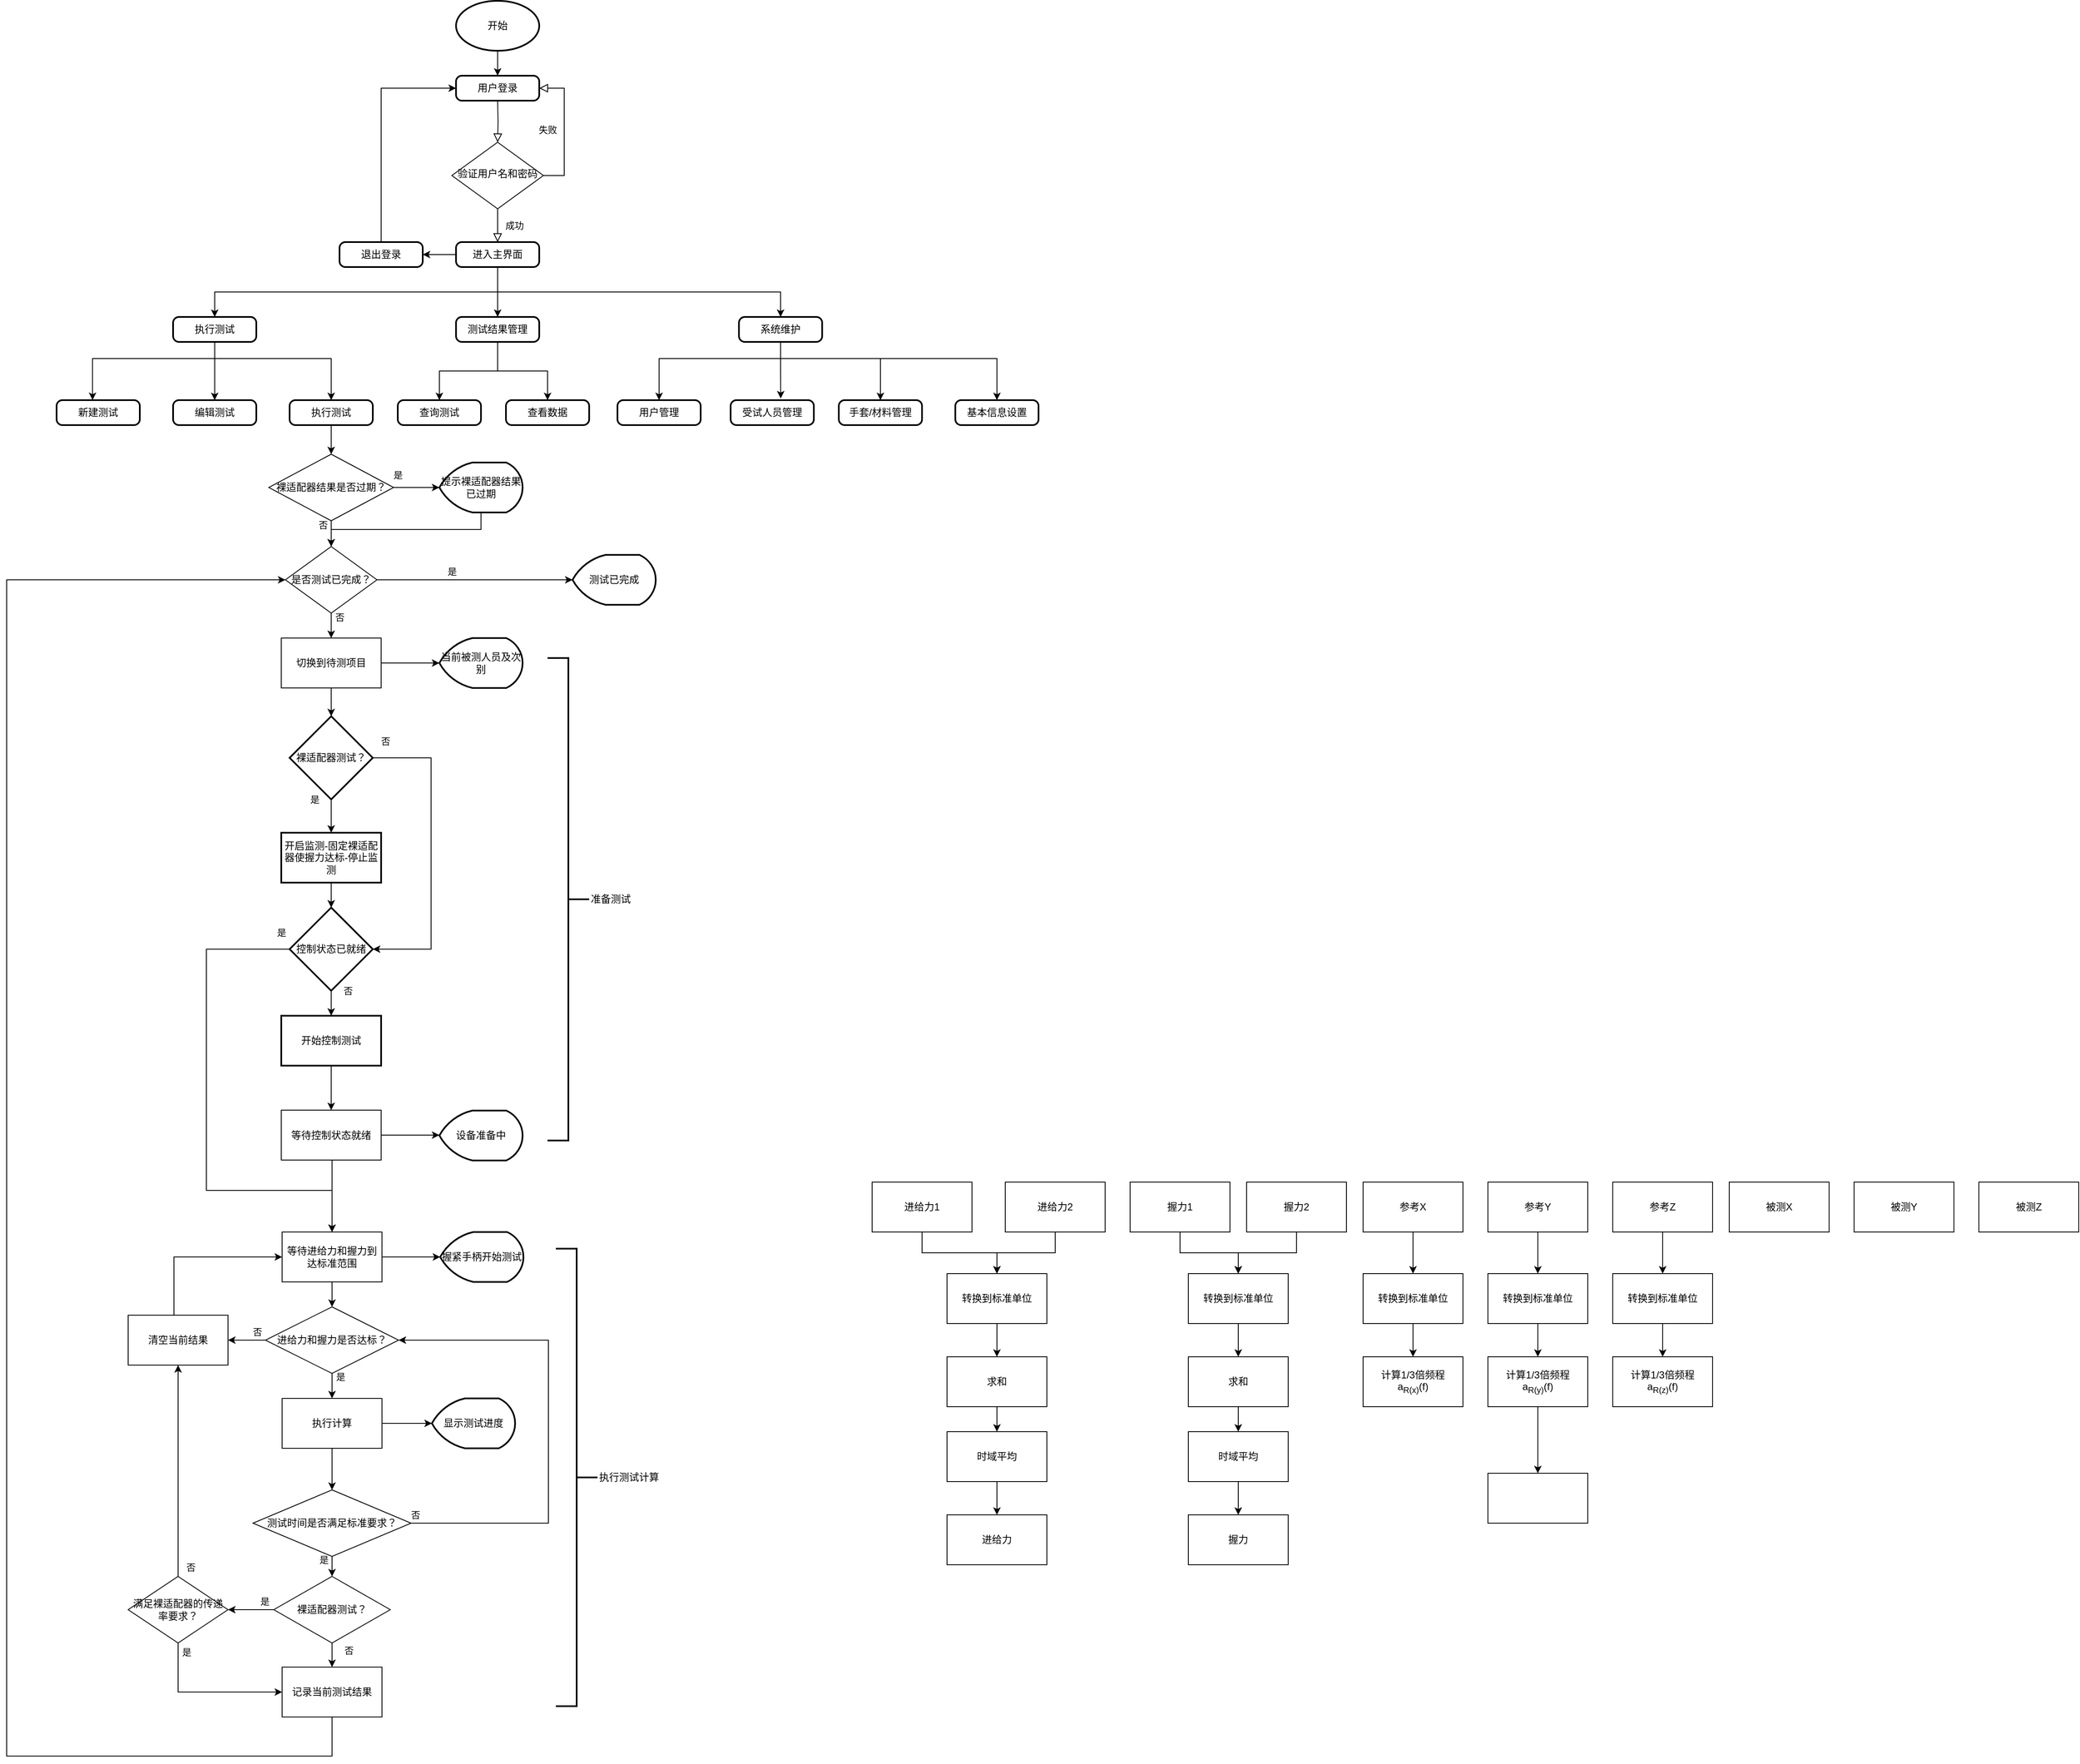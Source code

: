 <mxfile version="14.0.5" type="github">
  <diagram id="C5RBs43oDa-KdzZeNtuy" name="Page-1">
    <mxGraphModel dx="1612" dy="1655" grid="1" gridSize="10" guides="1" tooltips="1" connect="1" arrows="1" fold="1" page="1" pageScale="1" pageWidth="827" pageHeight="1169" math="0" shadow="0">
      <root>
        <mxCell id="WIyWlLk6GJQsqaUBKTNV-0" />
        <mxCell id="WIyWlLk6GJQsqaUBKTNV-1" parent="WIyWlLk6GJQsqaUBKTNV-0" />
        <mxCell id="WIyWlLk6GJQsqaUBKTNV-2" value="" style="rounded=0;html=1;jettySize=auto;orthogonalLoop=1;fontSize=11;endArrow=block;endFill=0;endSize=8;strokeWidth=1;shadow=0;labelBackgroundColor=none;edgeStyle=orthogonalEdgeStyle;" parent="WIyWlLk6GJQsqaUBKTNV-1" target="WIyWlLk6GJQsqaUBKTNV-6" edge="1">
          <mxGeometry relative="1" as="geometry">
            <mxPoint x="110" y="-370" as="sourcePoint" />
          </mxGeometry>
        </mxCell>
        <mxCell id="WIyWlLk6GJQsqaUBKTNV-4" value="成功" style="rounded=0;html=1;jettySize=auto;orthogonalLoop=1;fontSize=11;endArrow=block;endFill=0;endSize=8;strokeWidth=1;shadow=0;labelBackgroundColor=none;edgeStyle=orthogonalEdgeStyle;" parent="WIyWlLk6GJQsqaUBKTNV-1" source="WIyWlLk6GJQsqaUBKTNV-6" edge="1">
          <mxGeometry y="20" relative="1" as="geometry">
            <mxPoint as="offset" />
            <mxPoint x="110" y="-200" as="targetPoint" />
          </mxGeometry>
        </mxCell>
        <mxCell id="WIyWlLk6GJQsqaUBKTNV-5" value="失败" style="edgeStyle=orthogonalEdgeStyle;rounded=0;html=1;jettySize=auto;orthogonalLoop=1;fontSize=11;endArrow=block;endFill=0;endSize=8;strokeWidth=1;shadow=0;labelBackgroundColor=none;entryX=1;entryY=0.5;entryDx=0;entryDy=0;exitX=1;exitY=0.5;exitDx=0;exitDy=0;" parent="WIyWlLk6GJQsqaUBKTNV-1" source="WIyWlLk6GJQsqaUBKTNV-6" target="-vagqT4oPrXyImM88Zhv-7" edge="1">
          <mxGeometry y="20" relative="1" as="geometry">
            <mxPoint as="offset" />
            <mxPoint x="170" y="-390" as="targetPoint" />
            <Array as="points">
              <mxPoint x="190" y="-280" />
              <mxPoint x="190" y="-385" />
            </Array>
          </mxGeometry>
        </mxCell>
        <mxCell id="WIyWlLk6GJQsqaUBKTNV-6" value="验证用户名和密码" style="rhombus;whiteSpace=wrap;html=1;shadow=0;fontFamily=Helvetica;fontSize=12;align=center;strokeWidth=1;spacing=6;spacingTop=-4;" parent="WIyWlLk6GJQsqaUBKTNV-1" vertex="1">
          <mxGeometry x="55" y="-320" width="110" height="80" as="geometry" />
        </mxCell>
        <mxCell id="-vagqT4oPrXyImM88Zhv-8" value="" style="edgeStyle=orthogonalEdgeStyle;rounded=0;orthogonalLoop=1;jettySize=auto;html=1;" edge="1" parent="WIyWlLk6GJQsqaUBKTNV-1" source="-vagqT4oPrXyImM88Zhv-2" target="-vagqT4oPrXyImM88Zhv-7">
          <mxGeometry relative="1" as="geometry" />
        </mxCell>
        <mxCell id="-vagqT4oPrXyImM88Zhv-2" value="开始" style="strokeWidth=2;html=1;shape=mxgraph.flowchart.start_1;whiteSpace=wrap;" vertex="1" parent="WIyWlLk6GJQsqaUBKTNV-1">
          <mxGeometry x="60" y="-490" width="100" height="60" as="geometry" />
        </mxCell>
        <mxCell id="-vagqT4oPrXyImM88Zhv-5" value="" style="edgeStyle=orthogonalEdgeStyle;rounded=0;orthogonalLoop=1;jettySize=auto;html=1;" edge="1" parent="WIyWlLk6GJQsqaUBKTNV-1" source="-vagqT4oPrXyImM88Zhv-3" target="-vagqT4oPrXyImM88Zhv-4">
          <mxGeometry relative="1" as="geometry" />
        </mxCell>
        <mxCell id="-vagqT4oPrXyImM88Zhv-12" value="" style="edgeStyle=orthogonalEdgeStyle;rounded=0;orthogonalLoop=1;jettySize=auto;html=1;" edge="1" parent="WIyWlLk6GJQsqaUBKTNV-1" source="-vagqT4oPrXyImM88Zhv-3" target="-vagqT4oPrXyImM88Zhv-10">
          <mxGeometry relative="1" as="geometry" />
        </mxCell>
        <mxCell id="-vagqT4oPrXyImM88Zhv-13" style="edgeStyle=orthogonalEdgeStyle;rounded=0;orthogonalLoop=1;jettySize=auto;html=1;" edge="1" parent="WIyWlLk6GJQsqaUBKTNV-1" source="-vagqT4oPrXyImM88Zhv-3" target="-vagqT4oPrXyImM88Zhv-9">
          <mxGeometry relative="1" as="geometry">
            <Array as="points">
              <mxPoint x="110" y="-140" />
              <mxPoint x="-230" y="-140" />
            </Array>
          </mxGeometry>
        </mxCell>
        <mxCell id="-vagqT4oPrXyImM88Zhv-14" style="edgeStyle=orthogonalEdgeStyle;rounded=0;orthogonalLoop=1;jettySize=auto;html=1;" edge="1" parent="WIyWlLk6GJQsqaUBKTNV-1" source="-vagqT4oPrXyImM88Zhv-3" target="-vagqT4oPrXyImM88Zhv-11">
          <mxGeometry relative="1" as="geometry">
            <Array as="points">
              <mxPoint x="110" y="-140" />
              <mxPoint x="450" y="-140" />
            </Array>
          </mxGeometry>
        </mxCell>
        <mxCell id="-vagqT4oPrXyImM88Zhv-3" value="进入主界面" style="rounded=1;whiteSpace=wrap;html=1;absoluteArcSize=1;arcSize=14;strokeWidth=2;" vertex="1" parent="WIyWlLk6GJQsqaUBKTNV-1">
          <mxGeometry x="60" y="-200" width="100" height="30" as="geometry" />
        </mxCell>
        <mxCell id="-vagqT4oPrXyImM88Zhv-6" style="edgeStyle=orthogonalEdgeStyle;rounded=0;orthogonalLoop=1;jettySize=auto;html=1;entryX=0;entryY=0.5;entryDx=0;entryDy=0;" edge="1" parent="WIyWlLk6GJQsqaUBKTNV-1" source="-vagqT4oPrXyImM88Zhv-4" target="-vagqT4oPrXyImM88Zhv-7">
          <mxGeometry relative="1" as="geometry">
            <Array as="points">
              <mxPoint x="-30" y="-385" />
            </Array>
          </mxGeometry>
        </mxCell>
        <mxCell id="-vagqT4oPrXyImM88Zhv-4" value="退出登录" style="rounded=1;whiteSpace=wrap;html=1;absoluteArcSize=1;arcSize=14;strokeWidth=2;" vertex="1" parent="WIyWlLk6GJQsqaUBKTNV-1">
          <mxGeometry x="-80" y="-200" width="100" height="30" as="geometry" />
        </mxCell>
        <mxCell id="-vagqT4oPrXyImM88Zhv-7" value="用户登录" style="rounded=1;whiteSpace=wrap;html=1;absoluteArcSize=1;arcSize=14;strokeWidth=2;" vertex="1" parent="WIyWlLk6GJQsqaUBKTNV-1">
          <mxGeometry x="60" y="-400" width="100" height="30" as="geometry" />
        </mxCell>
        <mxCell id="-vagqT4oPrXyImM88Zhv-26" value="" style="edgeStyle=orthogonalEdgeStyle;rounded=0;orthogonalLoop=1;jettySize=auto;html=1;" edge="1" parent="WIyWlLk6GJQsqaUBKTNV-1" source="-vagqT4oPrXyImM88Zhv-9" target="-vagqT4oPrXyImM88Zhv-24">
          <mxGeometry relative="1" as="geometry" />
        </mxCell>
        <mxCell id="-vagqT4oPrXyImM88Zhv-27" style="edgeStyle=orthogonalEdgeStyle;rounded=0;orthogonalLoop=1;jettySize=auto;html=1;" edge="1" parent="WIyWlLk6GJQsqaUBKTNV-1" source="-vagqT4oPrXyImM88Zhv-9" target="-vagqT4oPrXyImM88Zhv-25">
          <mxGeometry relative="1" as="geometry">
            <Array as="points">
              <mxPoint x="-230" y="-60" />
              <mxPoint x="-90" y="-60" />
            </Array>
          </mxGeometry>
        </mxCell>
        <mxCell id="-vagqT4oPrXyImM88Zhv-28" style="edgeStyle=orthogonalEdgeStyle;rounded=0;orthogonalLoop=1;jettySize=auto;html=1;entryX=0.432;entryY=-0.004;entryDx=0;entryDy=0;entryPerimeter=0;" edge="1" parent="WIyWlLk6GJQsqaUBKTNV-1" source="-vagqT4oPrXyImM88Zhv-9" target="-vagqT4oPrXyImM88Zhv-23">
          <mxGeometry relative="1" as="geometry">
            <Array as="points">
              <mxPoint x="-230" y="-60" />
              <mxPoint x="-377" y="-60" />
            </Array>
          </mxGeometry>
        </mxCell>
        <mxCell id="-vagqT4oPrXyImM88Zhv-9" value="执行测试" style="rounded=1;whiteSpace=wrap;html=1;absoluteArcSize=1;arcSize=14;strokeWidth=2;" vertex="1" parent="WIyWlLk6GJQsqaUBKTNV-1">
          <mxGeometry x="-280" y="-110" width="100" height="30" as="geometry" />
        </mxCell>
        <mxCell id="-vagqT4oPrXyImM88Zhv-31" style="edgeStyle=orthogonalEdgeStyle;rounded=0;orthogonalLoop=1;jettySize=auto;html=1;" edge="1" parent="WIyWlLk6GJQsqaUBKTNV-1" source="-vagqT4oPrXyImM88Zhv-10" target="-vagqT4oPrXyImM88Zhv-29">
          <mxGeometry relative="1" as="geometry" />
        </mxCell>
        <mxCell id="-vagqT4oPrXyImM88Zhv-32" style="edgeStyle=orthogonalEdgeStyle;rounded=0;orthogonalLoop=1;jettySize=auto;html=1;" edge="1" parent="WIyWlLk6GJQsqaUBKTNV-1" source="-vagqT4oPrXyImM88Zhv-10" target="-vagqT4oPrXyImM88Zhv-30">
          <mxGeometry relative="1" as="geometry" />
        </mxCell>
        <mxCell id="-vagqT4oPrXyImM88Zhv-10" value="测试结果管理" style="rounded=1;whiteSpace=wrap;html=1;absoluteArcSize=1;arcSize=14;strokeWidth=2;" vertex="1" parent="WIyWlLk6GJQsqaUBKTNV-1">
          <mxGeometry x="60" y="-110" width="100" height="30" as="geometry" />
        </mxCell>
        <mxCell id="-vagqT4oPrXyImM88Zhv-19" style="edgeStyle=orthogonalEdgeStyle;rounded=0;orthogonalLoop=1;jettySize=auto;html=1;entryX=0.5;entryY=0;entryDx=0;entryDy=0;" edge="1" parent="WIyWlLk6GJQsqaUBKTNV-1" source="-vagqT4oPrXyImM88Zhv-11" target="-vagqT4oPrXyImM88Zhv-15">
          <mxGeometry relative="1" as="geometry">
            <Array as="points">
              <mxPoint x="450" y="-60" />
              <mxPoint x="304" y="-60" />
            </Array>
          </mxGeometry>
        </mxCell>
        <mxCell id="-vagqT4oPrXyImM88Zhv-20" style="edgeStyle=orthogonalEdgeStyle;rounded=0;orthogonalLoop=1;jettySize=auto;html=1;entryX=0.602;entryY=-0.068;entryDx=0;entryDy=0;entryPerimeter=0;" edge="1" parent="WIyWlLk6GJQsqaUBKTNV-1" source="-vagqT4oPrXyImM88Zhv-11" target="-vagqT4oPrXyImM88Zhv-16">
          <mxGeometry relative="1" as="geometry" />
        </mxCell>
        <mxCell id="-vagqT4oPrXyImM88Zhv-21" style="edgeStyle=orthogonalEdgeStyle;rounded=0;orthogonalLoop=1;jettySize=auto;html=1;" edge="1" parent="WIyWlLk6GJQsqaUBKTNV-1" source="-vagqT4oPrXyImM88Zhv-11" target="-vagqT4oPrXyImM88Zhv-17">
          <mxGeometry relative="1" as="geometry">
            <Array as="points">
              <mxPoint x="450" y="-60" />
              <mxPoint x="570" y="-60" />
            </Array>
          </mxGeometry>
        </mxCell>
        <mxCell id="-vagqT4oPrXyImM88Zhv-22" style="edgeStyle=orthogonalEdgeStyle;rounded=0;orthogonalLoop=1;jettySize=auto;html=1;" edge="1" parent="WIyWlLk6GJQsqaUBKTNV-1" source="-vagqT4oPrXyImM88Zhv-11" target="-vagqT4oPrXyImM88Zhv-18">
          <mxGeometry relative="1" as="geometry">
            <Array as="points">
              <mxPoint x="450" y="-60" />
              <mxPoint x="710" y="-60" />
            </Array>
          </mxGeometry>
        </mxCell>
        <mxCell id="-vagqT4oPrXyImM88Zhv-11" value="系统维护" style="rounded=1;whiteSpace=wrap;html=1;absoluteArcSize=1;arcSize=14;strokeWidth=2;" vertex="1" parent="WIyWlLk6GJQsqaUBKTNV-1">
          <mxGeometry x="400" y="-110" width="100" height="30" as="geometry" />
        </mxCell>
        <mxCell id="-vagqT4oPrXyImM88Zhv-15" value="用户管理" style="rounded=1;whiteSpace=wrap;html=1;absoluteArcSize=1;arcSize=14;strokeWidth=2;" vertex="1" parent="WIyWlLk6GJQsqaUBKTNV-1">
          <mxGeometry x="254" y="-10" width="100" height="30" as="geometry" />
        </mxCell>
        <mxCell id="-vagqT4oPrXyImM88Zhv-16" value="受试人员管理" style="rounded=1;whiteSpace=wrap;html=1;absoluteArcSize=1;arcSize=14;strokeWidth=2;" vertex="1" parent="WIyWlLk6GJQsqaUBKTNV-1">
          <mxGeometry x="390" y="-10" width="100" height="30" as="geometry" />
        </mxCell>
        <mxCell id="-vagqT4oPrXyImM88Zhv-17" value="手套/材料管理" style="rounded=1;whiteSpace=wrap;html=1;absoluteArcSize=1;arcSize=14;strokeWidth=2;" vertex="1" parent="WIyWlLk6GJQsqaUBKTNV-1">
          <mxGeometry x="520" y="-10" width="100" height="30" as="geometry" />
        </mxCell>
        <mxCell id="-vagqT4oPrXyImM88Zhv-18" value="基本信息设置" style="rounded=1;whiteSpace=wrap;html=1;absoluteArcSize=1;arcSize=14;strokeWidth=2;" vertex="1" parent="WIyWlLk6GJQsqaUBKTNV-1">
          <mxGeometry x="660" y="-10" width="100" height="30" as="geometry" />
        </mxCell>
        <mxCell id="-vagqT4oPrXyImM88Zhv-23" value="新建测试" style="rounded=1;whiteSpace=wrap;html=1;absoluteArcSize=1;arcSize=14;strokeWidth=2;" vertex="1" parent="WIyWlLk6GJQsqaUBKTNV-1">
          <mxGeometry x="-420" y="-10" width="100" height="30" as="geometry" />
        </mxCell>
        <mxCell id="-vagqT4oPrXyImM88Zhv-24" value="编辑测试" style="rounded=1;whiteSpace=wrap;html=1;absoluteArcSize=1;arcSize=14;strokeWidth=2;" vertex="1" parent="WIyWlLk6GJQsqaUBKTNV-1">
          <mxGeometry x="-280" y="-10" width="100" height="30" as="geometry" />
        </mxCell>
        <mxCell id="-vagqT4oPrXyImM88Zhv-34" value="" style="edgeStyle=orthogonalEdgeStyle;rounded=0;orthogonalLoop=1;jettySize=auto;html=1;" edge="1" parent="WIyWlLk6GJQsqaUBKTNV-1" source="-vagqT4oPrXyImM88Zhv-25" target="-vagqT4oPrXyImM88Zhv-33">
          <mxGeometry relative="1" as="geometry" />
        </mxCell>
        <mxCell id="-vagqT4oPrXyImM88Zhv-25" value="执行测试" style="rounded=1;whiteSpace=wrap;html=1;absoluteArcSize=1;arcSize=14;strokeWidth=2;" vertex="1" parent="WIyWlLk6GJQsqaUBKTNV-1">
          <mxGeometry x="-140" y="-10" width="100" height="30" as="geometry" />
        </mxCell>
        <mxCell id="-vagqT4oPrXyImM88Zhv-29" value="查询测试" style="rounded=1;whiteSpace=wrap;html=1;absoluteArcSize=1;arcSize=14;strokeWidth=2;" vertex="1" parent="WIyWlLk6GJQsqaUBKTNV-1">
          <mxGeometry x="-10" y="-10" width="100" height="30" as="geometry" />
        </mxCell>
        <mxCell id="-vagqT4oPrXyImM88Zhv-30" value="查看数据" style="rounded=1;whiteSpace=wrap;html=1;absoluteArcSize=1;arcSize=14;strokeWidth=2;" vertex="1" parent="WIyWlLk6GJQsqaUBKTNV-1">
          <mxGeometry x="120" y="-10" width="100" height="30" as="geometry" />
        </mxCell>
        <mxCell id="-vagqT4oPrXyImM88Zhv-40" value="" style="edgeStyle=orthogonalEdgeStyle;rounded=0;orthogonalLoop=1;jettySize=auto;html=1;entryX=0.5;entryY=0;entryDx=0;entryDy=0;" edge="1" parent="WIyWlLk6GJQsqaUBKTNV-1" source="-vagqT4oPrXyImM88Zhv-33" target="-vagqT4oPrXyImM88Zhv-51">
          <mxGeometry relative="1" as="geometry">
            <mxPoint x="80.059" y="160" as="targetPoint" />
          </mxGeometry>
        </mxCell>
        <mxCell id="-vagqT4oPrXyImM88Zhv-118" value="否" style="edgeLabel;html=1;align=center;verticalAlign=middle;resizable=0;points=[];" vertex="1" connectable="0" parent="-vagqT4oPrXyImM88Zhv-40">
          <mxGeometry x="-0.812" y="1" relative="1" as="geometry">
            <mxPoint x="-11" as="offset" />
          </mxGeometry>
        </mxCell>
        <mxCell id="-vagqT4oPrXyImM88Zhv-106" value="是" style="edgeStyle=orthogonalEdgeStyle;rounded=0;orthogonalLoop=1;jettySize=auto;html=1;" edge="1" parent="WIyWlLk6GJQsqaUBKTNV-1" source="-vagqT4oPrXyImM88Zhv-33" target="-vagqT4oPrXyImM88Zhv-105">
          <mxGeometry x="-0.818" y="15" relative="1" as="geometry">
            <mxPoint as="offset" />
          </mxGeometry>
        </mxCell>
        <mxCell id="-vagqT4oPrXyImM88Zhv-33" value="裸适配器结果是否过期？" style="rhombus;whiteSpace=wrap;html=1;" vertex="1" parent="WIyWlLk6GJQsqaUBKTNV-1">
          <mxGeometry x="-165" y="55" width="150" height="80" as="geometry" />
        </mxCell>
        <mxCell id="-vagqT4oPrXyImM88Zhv-53" value="" style="edgeStyle=orthogonalEdgeStyle;rounded=0;orthogonalLoop=1;jettySize=auto;html=1;entryX=0;entryY=0.5;entryDx=0;entryDy=0;entryPerimeter=0;" edge="1" parent="WIyWlLk6GJQsqaUBKTNV-1" source="-vagqT4oPrXyImM88Zhv-51" target="-vagqT4oPrXyImM88Zhv-61">
          <mxGeometry relative="1" as="geometry">
            <mxPoint x="40" y="206" as="targetPoint" />
          </mxGeometry>
        </mxCell>
        <mxCell id="-vagqT4oPrXyImM88Zhv-56" value="是" style="edgeLabel;html=1;align=center;verticalAlign=middle;resizable=0;points=[];" vertex="1" connectable="0" parent="-vagqT4oPrXyImM88Zhv-53">
          <mxGeometry x="-0.184" y="-1" relative="1" as="geometry">
            <mxPoint x="-5.8" y="-11" as="offset" />
          </mxGeometry>
        </mxCell>
        <mxCell id="-vagqT4oPrXyImM88Zhv-55" value="" style="edgeStyle=orthogonalEdgeStyle;rounded=0;orthogonalLoop=1;jettySize=auto;html=1;" edge="1" parent="WIyWlLk6GJQsqaUBKTNV-1" source="-vagqT4oPrXyImM88Zhv-51" target="-vagqT4oPrXyImM88Zhv-54">
          <mxGeometry relative="1" as="geometry" />
        </mxCell>
        <mxCell id="-vagqT4oPrXyImM88Zhv-57" value="否" style="edgeLabel;html=1;align=center;verticalAlign=middle;resizable=0;points=[];" vertex="1" connectable="0" parent="-vagqT4oPrXyImM88Zhv-55">
          <mxGeometry x="-0.813" y="-2" relative="1" as="geometry">
            <mxPoint x="12" as="offset" />
          </mxGeometry>
        </mxCell>
        <mxCell id="-vagqT4oPrXyImM88Zhv-51" value="是否测试已完成？" style="rhombus;whiteSpace=wrap;html=1;" vertex="1" parent="WIyWlLk6GJQsqaUBKTNV-1">
          <mxGeometry x="-145" y="166" width="110" height="80" as="geometry" />
        </mxCell>
        <mxCell id="-vagqT4oPrXyImM88Zhv-63" value="" style="edgeStyle=orthogonalEdgeStyle;rounded=0;orthogonalLoop=1;jettySize=auto;html=1;" edge="1" parent="WIyWlLk6GJQsqaUBKTNV-1" source="-vagqT4oPrXyImM88Zhv-54" target="-vagqT4oPrXyImM88Zhv-62">
          <mxGeometry relative="1" as="geometry" />
        </mxCell>
        <mxCell id="-vagqT4oPrXyImM88Zhv-136" value="" style="edgeStyle=orthogonalEdgeStyle;rounded=0;orthogonalLoop=1;jettySize=auto;html=1;" edge="1" parent="WIyWlLk6GJQsqaUBKTNV-1" source="-vagqT4oPrXyImM88Zhv-54" target="-vagqT4oPrXyImM88Zhv-127">
          <mxGeometry relative="1" as="geometry" />
        </mxCell>
        <mxCell id="-vagqT4oPrXyImM88Zhv-54" value="切换到待测项目" style="whiteSpace=wrap;html=1;" vertex="1" parent="WIyWlLk6GJQsqaUBKTNV-1">
          <mxGeometry x="-150" y="276" width="120" height="60" as="geometry" />
        </mxCell>
        <mxCell id="-vagqT4oPrXyImM88Zhv-65" value="" style="edgeStyle=orthogonalEdgeStyle;rounded=0;orthogonalLoop=1;jettySize=auto;html=1;entryX=0.5;entryY=0;entryDx=0;entryDy=0;" edge="1" parent="WIyWlLk6GJQsqaUBKTNV-1" source="-vagqT4oPrXyImM88Zhv-58" target="-vagqT4oPrXyImM88Zhv-72">
          <mxGeometry relative="1" as="geometry">
            <mxPoint x="-89.941" y="929" as="targetPoint" />
            <Array as="points">
              <mxPoint x="-89" y="940" />
              <mxPoint x="-89" y="940" />
            </Array>
          </mxGeometry>
        </mxCell>
        <mxCell id="-vagqT4oPrXyImM88Zhv-67" value="" style="edgeStyle=orthogonalEdgeStyle;rounded=0;orthogonalLoop=1;jettySize=auto;html=1;" edge="1" parent="WIyWlLk6GJQsqaUBKTNV-1" source="-vagqT4oPrXyImM88Zhv-58" target="-vagqT4oPrXyImM88Zhv-66">
          <mxGeometry relative="1" as="geometry">
            <Array as="points">
              <mxPoint y="874" />
              <mxPoint y="874" />
            </Array>
          </mxGeometry>
        </mxCell>
        <mxCell id="-vagqT4oPrXyImM88Zhv-58" value="等待控制状态就绪" style="whiteSpace=wrap;html=1;" vertex="1" parent="WIyWlLk6GJQsqaUBKTNV-1">
          <mxGeometry x="-150" y="843.5" width="120" height="60" as="geometry" />
        </mxCell>
        <mxCell id="-vagqT4oPrXyImM88Zhv-61" value="测试已完成" style="strokeWidth=2;html=1;shape=mxgraph.flowchart.display;whiteSpace=wrap;" vertex="1" parent="WIyWlLk6GJQsqaUBKTNV-1">
          <mxGeometry x="200" y="176" width="100" height="60" as="geometry" />
        </mxCell>
        <mxCell id="-vagqT4oPrXyImM88Zhv-62" value="当前被测人员及次别" style="strokeWidth=2;html=1;shape=mxgraph.flowchart.display;whiteSpace=wrap;" vertex="1" parent="WIyWlLk6GJQsqaUBKTNV-1">
          <mxGeometry x="40" y="276" width="100" height="60" as="geometry" />
        </mxCell>
        <mxCell id="-vagqT4oPrXyImM88Zhv-66" value="设备准备中" style="strokeWidth=2;html=1;shape=mxgraph.flowchart.display;whiteSpace=wrap;" vertex="1" parent="WIyWlLk6GJQsqaUBKTNV-1">
          <mxGeometry x="40" y="844" width="100" height="60" as="geometry" />
        </mxCell>
        <mxCell id="-vagqT4oPrXyImM88Zhv-71" value="握紧手柄开始测试" style="strokeWidth=2;html=1;shape=mxgraph.flowchart.display;whiteSpace=wrap;" vertex="1" parent="WIyWlLk6GJQsqaUBKTNV-1">
          <mxGeometry x="41" y="990" width="100" height="60" as="geometry" />
        </mxCell>
        <mxCell id="-vagqT4oPrXyImM88Zhv-74" value="" style="edgeStyle=orthogonalEdgeStyle;rounded=0;orthogonalLoop=1;jettySize=auto;html=1;" edge="1" parent="WIyWlLk6GJQsqaUBKTNV-1" source="-vagqT4oPrXyImM88Zhv-72" target="-vagqT4oPrXyImM88Zhv-71">
          <mxGeometry relative="1" as="geometry" />
        </mxCell>
        <mxCell id="-vagqT4oPrXyImM88Zhv-95" value="" style="edgeStyle=orthogonalEdgeStyle;rounded=0;orthogonalLoop=1;jettySize=auto;html=1;" edge="1" parent="WIyWlLk6GJQsqaUBKTNV-1" source="-vagqT4oPrXyImM88Zhv-72" target="-vagqT4oPrXyImM88Zhv-85">
          <mxGeometry relative="1" as="geometry" />
        </mxCell>
        <mxCell id="-vagqT4oPrXyImM88Zhv-72" value="等待进给力和握力到达标准范围" style="whiteSpace=wrap;html=1;" vertex="1" parent="WIyWlLk6GJQsqaUBKTNV-1">
          <mxGeometry x="-149" y="990" width="120" height="60" as="geometry" />
        </mxCell>
        <mxCell id="-vagqT4oPrXyImM88Zhv-103" style="edgeStyle=orthogonalEdgeStyle;rounded=0;orthogonalLoop=1;jettySize=auto;html=1;entryX=1;entryY=0.5;entryDx=0;entryDy=0;" edge="1" parent="WIyWlLk6GJQsqaUBKTNV-1" source="-vagqT4oPrXyImM88Zhv-75" target="-vagqT4oPrXyImM88Zhv-85">
          <mxGeometry relative="1" as="geometry">
            <mxPoint x="201.0" y="1180" as="targetPoint" />
            <Array as="points">
              <mxPoint x="171" y="1340" />
              <mxPoint x="171" y="1120" />
            </Array>
          </mxGeometry>
        </mxCell>
        <mxCell id="-vagqT4oPrXyImM88Zhv-104" value="否" style="edgeLabel;html=1;align=center;verticalAlign=middle;resizable=0;points=[];" vertex="1" connectable="0" parent="-vagqT4oPrXyImM88Zhv-103">
          <mxGeometry x="-0.88" y="-3" relative="1" as="geometry">
            <mxPoint x="-29.17" y="-13" as="offset" />
          </mxGeometry>
        </mxCell>
        <mxCell id="-vagqT4oPrXyImM88Zhv-109" value="是" style="edgeStyle=orthogonalEdgeStyle;rounded=0;orthogonalLoop=1;jettySize=auto;html=1;" edge="1" parent="WIyWlLk6GJQsqaUBKTNV-1" source="-vagqT4oPrXyImM88Zhv-75" target="-vagqT4oPrXyImM88Zhv-108">
          <mxGeometry x="0.287" y="-10" relative="1" as="geometry">
            <mxPoint as="offset" />
          </mxGeometry>
        </mxCell>
        <mxCell id="-vagqT4oPrXyImM88Zhv-75" value="测试时间是否满足标准要求？" style="rhombus;whiteSpace=wrap;html=1;" vertex="1" parent="WIyWlLk6GJQsqaUBKTNV-1">
          <mxGeometry x="-184" y="1300" width="190" height="80" as="geometry" />
        </mxCell>
        <mxCell id="-vagqT4oPrXyImM88Zhv-79" value="显示测试进度" style="strokeWidth=2;html=1;shape=mxgraph.flowchart.display;whiteSpace=wrap;" vertex="1" parent="WIyWlLk6GJQsqaUBKTNV-1">
          <mxGeometry x="31" y="1190" width="100" height="60" as="geometry" />
        </mxCell>
        <mxCell id="-vagqT4oPrXyImM88Zhv-82" value="" style="edgeStyle=orthogonalEdgeStyle;rounded=0;orthogonalLoop=1;jettySize=auto;html=1;" edge="1" parent="WIyWlLk6GJQsqaUBKTNV-1" source="-vagqT4oPrXyImM88Zhv-80" target="-vagqT4oPrXyImM88Zhv-79">
          <mxGeometry relative="1" as="geometry" />
        </mxCell>
        <mxCell id="-vagqT4oPrXyImM88Zhv-102" value="" style="edgeStyle=orthogonalEdgeStyle;rounded=0;orthogonalLoop=1;jettySize=auto;html=1;" edge="1" parent="WIyWlLk6GJQsqaUBKTNV-1" source="-vagqT4oPrXyImM88Zhv-80" target="-vagqT4oPrXyImM88Zhv-75">
          <mxGeometry relative="1" as="geometry" />
        </mxCell>
        <mxCell id="-vagqT4oPrXyImM88Zhv-80" value="执行计算" style="whiteSpace=wrap;html=1;" vertex="1" parent="WIyWlLk6GJQsqaUBKTNV-1">
          <mxGeometry x="-149" y="1190" width="120" height="60" as="geometry" />
        </mxCell>
        <mxCell id="-vagqT4oPrXyImM88Zhv-91" value="否" style="edgeStyle=orthogonalEdgeStyle;rounded=0;orthogonalLoop=1;jettySize=auto;html=1;" edge="1" parent="WIyWlLk6GJQsqaUBKTNV-1" source="-vagqT4oPrXyImM88Zhv-85" target="-vagqT4oPrXyImM88Zhv-90">
          <mxGeometry x="-0.556" y="-10" relative="1" as="geometry">
            <mxPoint as="offset" />
          </mxGeometry>
        </mxCell>
        <mxCell id="-vagqT4oPrXyImM88Zhv-96" value="是" style="edgeStyle=orthogonalEdgeStyle;rounded=0;orthogonalLoop=1;jettySize=auto;html=1;" edge="1" parent="WIyWlLk6GJQsqaUBKTNV-1" source="-vagqT4oPrXyImM88Zhv-85" target="-vagqT4oPrXyImM88Zhv-80">
          <mxGeometry x="-0.839" y="10" relative="1" as="geometry">
            <mxPoint as="offset" />
          </mxGeometry>
        </mxCell>
        <mxCell id="-vagqT4oPrXyImM88Zhv-85" value="进给力和握力是否达标？" style="rhombus;whiteSpace=wrap;html=1;" vertex="1" parent="WIyWlLk6GJQsqaUBKTNV-1">
          <mxGeometry x="-169" y="1080" width="160" height="80" as="geometry" />
        </mxCell>
        <mxCell id="-vagqT4oPrXyImM88Zhv-92" style="edgeStyle=orthogonalEdgeStyle;rounded=0;orthogonalLoop=1;jettySize=auto;html=1;entryX=0;entryY=0.5;entryDx=0;entryDy=0;" edge="1" parent="WIyWlLk6GJQsqaUBKTNV-1" source="-vagqT4oPrXyImM88Zhv-90" target="-vagqT4oPrXyImM88Zhv-72">
          <mxGeometry relative="1" as="geometry">
            <Array as="points">
              <mxPoint x="-279" y="1020" />
            </Array>
          </mxGeometry>
        </mxCell>
        <mxCell id="-vagqT4oPrXyImM88Zhv-90" value="清空当前结果" style="whiteSpace=wrap;html=1;" vertex="1" parent="WIyWlLk6GJQsqaUBKTNV-1">
          <mxGeometry x="-334" y="1090" width="120" height="60" as="geometry" />
        </mxCell>
        <mxCell id="-vagqT4oPrXyImM88Zhv-116" style="edgeStyle=orthogonalEdgeStyle;rounded=0;orthogonalLoop=1;jettySize=auto;html=1;entryX=0;entryY=0.5;entryDx=0;entryDy=0;" edge="1" parent="WIyWlLk6GJQsqaUBKTNV-1" source="-vagqT4oPrXyImM88Zhv-98" target="-vagqT4oPrXyImM88Zhv-51">
          <mxGeometry relative="1" as="geometry">
            <mxPoint x="-480" y="910" as="targetPoint" />
            <Array as="points">
              <mxPoint x="-89" y="1620" />
              <mxPoint x="-480" y="1620" />
              <mxPoint x="-480" y="206" />
            </Array>
          </mxGeometry>
        </mxCell>
        <mxCell id="-vagqT4oPrXyImM88Zhv-98" value="记录当前测试结果" style="whiteSpace=wrap;html=1;" vertex="1" parent="WIyWlLk6GJQsqaUBKTNV-1">
          <mxGeometry x="-149" y="1513" width="120" height="60" as="geometry" />
        </mxCell>
        <mxCell id="-vagqT4oPrXyImM88Zhv-117" style="edgeStyle=orthogonalEdgeStyle;rounded=0;orthogonalLoop=1;jettySize=auto;html=1;exitX=0.5;exitY=1;exitDx=0;exitDy=0;exitPerimeter=0;entryX=0.5;entryY=0;entryDx=0;entryDy=0;" edge="1" parent="WIyWlLk6GJQsqaUBKTNV-1" source="-vagqT4oPrXyImM88Zhv-105" target="-vagqT4oPrXyImM88Zhv-51">
          <mxGeometry relative="1" as="geometry" />
        </mxCell>
        <mxCell id="-vagqT4oPrXyImM88Zhv-105" value="提示裸适配器结果已过期" style="strokeWidth=2;html=1;shape=mxgraph.flowchart.display;whiteSpace=wrap;" vertex="1" parent="WIyWlLk6GJQsqaUBKTNV-1">
          <mxGeometry x="40" y="65" width="100" height="60" as="geometry" />
        </mxCell>
        <mxCell id="-vagqT4oPrXyImM88Zhv-111" value="是" style="edgeStyle=orthogonalEdgeStyle;rounded=0;orthogonalLoop=1;jettySize=auto;html=1;" edge="1" parent="WIyWlLk6GJQsqaUBKTNV-1" source="-vagqT4oPrXyImM88Zhv-108" target="-vagqT4oPrXyImM88Zhv-110">
          <mxGeometry x="-0.6" y="-10" relative="1" as="geometry">
            <mxPoint as="offset" />
          </mxGeometry>
        </mxCell>
        <mxCell id="-vagqT4oPrXyImM88Zhv-115" value="否" style="edgeStyle=orthogonalEdgeStyle;rounded=0;orthogonalLoop=1;jettySize=auto;html=1;" edge="1" parent="WIyWlLk6GJQsqaUBKTNV-1" source="-vagqT4oPrXyImM88Zhv-108" target="-vagqT4oPrXyImM88Zhv-98">
          <mxGeometry x="0.216" y="20" relative="1" as="geometry">
            <mxPoint as="offset" />
          </mxGeometry>
        </mxCell>
        <mxCell id="-vagqT4oPrXyImM88Zhv-108" value="裸适配器测试？" style="rhombus;whiteSpace=wrap;html=1;" vertex="1" parent="WIyWlLk6GJQsqaUBKTNV-1">
          <mxGeometry x="-159" y="1404" width="140" height="80" as="geometry" />
        </mxCell>
        <mxCell id="-vagqT4oPrXyImM88Zhv-112" style="edgeStyle=orthogonalEdgeStyle;rounded=0;orthogonalLoop=1;jettySize=auto;html=1;entryX=0;entryY=0.5;entryDx=0;entryDy=0;" edge="1" parent="WIyWlLk6GJQsqaUBKTNV-1" source="-vagqT4oPrXyImM88Zhv-110" target="-vagqT4oPrXyImM88Zhv-98">
          <mxGeometry relative="1" as="geometry">
            <Array as="points">
              <mxPoint x="-274" y="1543" />
            </Array>
          </mxGeometry>
        </mxCell>
        <mxCell id="-vagqT4oPrXyImM88Zhv-113" value="是" style="edgeLabel;html=1;align=center;verticalAlign=middle;resizable=0;points=[];" vertex="1" connectable="0" parent="-vagqT4oPrXyImM88Zhv-112">
          <mxGeometry x="-0.853" y="3" relative="1" as="geometry">
            <mxPoint x="6.97" y="-3.08" as="offset" />
          </mxGeometry>
        </mxCell>
        <mxCell id="-vagqT4oPrXyImM88Zhv-114" value="否" style="edgeStyle=orthogonalEdgeStyle;rounded=0;orthogonalLoop=1;jettySize=auto;html=1;entryX=0.5;entryY=1;entryDx=0;entryDy=0;" edge="1" parent="WIyWlLk6GJQsqaUBKTNV-1" source="-vagqT4oPrXyImM88Zhv-110" target="-vagqT4oPrXyImM88Zhv-90">
          <mxGeometry x="-0.921" y="-15" relative="1" as="geometry">
            <Array as="points">
              <mxPoint x="-274" y="1324" />
              <mxPoint x="-274" y="1324" />
            </Array>
            <mxPoint y="-1" as="offset" />
          </mxGeometry>
        </mxCell>
        <mxCell id="-vagqT4oPrXyImM88Zhv-110" value="满足裸适配器的传递率要求？" style="rhombus;whiteSpace=wrap;html=1;" vertex="1" parent="WIyWlLk6GJQsqaUBKTNV-1">
          <mxGeometry x="-334" y="1404" width="120" height="80" as="geometry" />
        </mxCell>
        <mxCell id="-vagqT4oPrXyImM88Zhv-129" value="是" style="edgeStyle=orthogonalEdgeStyle;rounded=0;orthogonalLoop=1;jettySize=auto;html=1;" edge="1" parent="WIyWlLk6GJQsqaUBKTNV-1" source="-vagqT4oPrXyImM88Zhv-127" target="-vagqT4oPrXyImM88Zhv-128">
          <mxGeometry x="-1" y="-20" relative="1" as="geometry">
            <mxPoint as="offset" />
          </mxGeometry>
        </mxCell>
        <mxCell id="-vagqT4oPrXyImM88Zhv-132" value="否" style="edgeStyle=orthogonalEdgeStyle;rounded=0;orthogonalLoop=1;jettySize=auto;html=1;exitX=1;exitY=0.5;exitDx=0;exitDy=0;exitPerimeter=0;entryX=1;entryY=0.5;entryDx=0;entryDy=0;entryPerimeter=0;" edge="1" parent="WIyWlLk6GJQsqaUBKTNV-1" source="-vagqT4oPrXyImM88Zhv-127" target="-vagqT4oPrXyImM88Zhv-134">
          <mxGeometry x="-0.925" y="20" relative="1" as="geometry">
            <Array as="points">
              <mxPoint x="30" y="420" />
              <mxPoint x="30" y="650" />
            </Array>
            <mxPoint x="1" as="offset" />
          </mxGeometry>
        </mxCell>
        <mxCell id="-vagqT4oPrXyImM88Zhv-127" value="裸适配器测试？" style="strokeWidth=2;html=1;shape=mxgraph.flowchart.decision;whiteSpace=wrap;" vertex="1" parent="WIyWlLk6GJQsqaUBKTNV-1">
          <mxGeometry x="-140" y="370" width="100" height="100" as="geometry" />
        </mxCell>
        <mxCell id="-vagqT4oPrXyImM88Zhv-131" value="否" style="edgeStyle=orthogonalEdgeStyle;rounded=0;orthogonalLoop=1;jettySize=auto;html=1;" edge="1" parent="WIyWlLk6GJQsqaUBKTNV-1" source="-vagqT4oPrXyImM88Zhv-134" target="-vagqT4oPrXyImM88Zhv-130">
          <mxGeometry x="-1" y="20" relative="1" as="geometry">
            <mxPoint as="offset" />
          </mxGeometry>
        </mxCell>
        <mxCell id="-vagqT4oPrXyImM88Zhv-128" value="开启监测-固定裸适配器使握力达标-停止监测" style="whiteSpace=wrap;html=1;strokeWidth=2;" vertex="1" parent="WIyWlLk6GJQsqaUBKTNV-1">
          <mxGeometry x="-150" y="510" width="120" height="60" as="geometry" />
        </mxCell>
        <mxCell id="-vagqT4oPrXyImM88Zhv-133" value="" style="edgeStyle=orthogonalEdgeStyle;rounded=0;orthogonalLoop=1;jettySize=auto;html=1;" edge="1" parent="WIyWlLk6GJQsqaUBKTNV-1" source="-vagqT4oPrXyImM88Zhv-130" target="-vagqT4oPrXyImM88Zhv-58">
          <mxGeometry relative="1" as="geometry" />
        </mxCell>
        <mxCell id="-vagqT4oPrXyImM88Zhv-130" value="开始控制测试" style="whiteSpace=wrap;html=1;strokeWidth=2;" vertex="1" parent="WIyWlLk6GJQsqaUBKTNV-1">
          <mxGeometry x="-150" y="730" width="120" height="60" as="geometry" />
        </mxCell>
        <mxCell id="-vagqT4oPrXyImM88Zhv-139" style="edgeStyle=orthogonalEdgeStyle;rounded=0;orthogonalLoop=1;jettySize=auto;html=1;entryX=0.5;entryY=0;entryDx=0;entryDy=0;" edge="1" parent="WIyWlLk6GJQsqaUBKTNV-1" source="-vagqT4oPrXyImM88Zhv-134" target="-vagqT4oPrXyImM88Zhv-72">
          <mxGeometry relative="1" as="geometry">
            <Array as="points">
              <mxPoint x="-240" y="650" />
              <mxPoint x="-240" y="940" />
              <mxPoint x="-89" y="940" />
            </Array>
          </mxGeometry>
        </mxCell>
        <mxCell id="-vagqT4oPrXyImM88Zhv-140" value="是" style="edgeLabel;html=1;align=center;verticalAlign=middle;resizable=0;points=[];" vertex="1" connectable="0" parent="-vagqT4oPrXyImM88Zhv-139">
          <mxGeometry x="-0.912" y="-1" relative="1" as="geometry">
            <mxPoint x="15.71" y="-19" as="offset" />
          </mxGeometry>
        </mxCell>
        <mxCell id="-vagqT4oPrXyImM88Zhv-134" value="控制状态已就绪" style="strokeWidth=2;html=1;shape=mxgraph.flowchart.decision;whiteSpace=wrap;" vertex="1" parent="WIyWlLk6GJQsqaUBKTNV-1">
          <mxGeometry x="-140" y="600" width="100" height="100" as="geometry" />
        </mxCell>
        <mxCell id="-vagqT4oPrXyImM88Zhv-135" value="" style="edgeStyle=orthogonalEdgeStyle;rounded=0;orthogonalLoop=1;jettySize=auto;html=1;" edge="1" parent="WIyWlLk6GJQsqaUBKTNV-1" source="-vagqT4oPrXyImM88Zhv-128" target="-vagqT4oPrXyImM88Zhv-134">
          <mxGeometry relative="1" as="geometry">
            <mxPoint x="-90" y="570" as="sourcePoint" />
            <mxPoint x="-90" y="740" as="targetPoint" />
          </mxGeometry>
        </mxCell>
        <mxCell id="-vagqT4oPrXyImM88Zhv-137" value="准备测试" style="strokeWidth=2;html=1;shape=mxgraph.flowchart.annotation_2;align=left;labelPosition=right;pointerEvents=1;direction=west;" vertex="1" parent="WIyWlLk6GJQsqaUBKTNV-1">
          <mxGeometry x="170" y="300" width="50" height="580" as="geometry" />
        </mxCell>
        <mxCell id="-vagqT4oPrXyImM88Zhv-138" value="执行测试计算" style="strokeWidth=2;html=1;shape=mxgraph.flowchart.annotation_2;align=left;labelPosition=right;pointerEvents=1;direction=west;" vertex="1" parent="WIyWlLk6GJQsqaUBKTNV-1">
          <mxGeometry x="180" y="1010" width="50" height="550" as="geometry" />
        </mxCell>
        <mxCell id="-vagqT4oPrXyImM88Zhv-160" style="edgeStyle=orthogonalEdgeStyle;rounded=0;orthogonalLoop=1;jettySize=auto;html=1;" edge="1" parent="WIyWlLk6GJQsqaUBKTNV-1" source="-vagqT4oPrXyImM88Zhv-141" target="-vagqT4oPrXyImM88Zhv-153">
          <mxGeometry relative="1" as="geometry" />
        </mxCell>
        <mxCell id="-vagqT4oPrXyImM88Zhv-141" value="进给力1" style="rounded=0;whiteSpace=wrap;html=1;" vertex="1" parent="WIyWlLk6GJQsqaUBKTNV-1">
          <mxGeometry x="560" y="930" width="120" height="60" as="geometry" />
        </mxCell>
        <mxCell id="-vagqT4oPrXyImM88Zhv-161" style="edgeStyle=orthogonalEdgeStyle;rounded=0;orthogonalLoop=1;jettySize=auto;html=1;" edge="1" parent="WIyWlLk6GJQsqaUBKTNV-1" source="-vagqT4oPrXyImM88Zhv-142" target="-vagqT4oPrXyImM88Zhv-153">
          <mxGeometry relative="1" as="geometry" />
        </mxCell>
        <mxCell id="-vagqT4oPrXyImM88Zhv-142" value="进给力2" style="rounded=0;whiteSpace=wrap;html=1;" vertex="1" parent="WIyWlLk6GJQsqaUBKTNV-1">
          <mxGeometry x="720" y="930" width="120" height="60" as="geometry" />
        </mxCell>
        <mxCell id="-vagqT4oPrXyImM88Zhv-162" style="edgeStyle=orthogonalEdgeStyle;rounded=0;orthogonalLoop=1;jettySize=auto;html=1;" edge="1" parent="WIyWlLk6GJQsqaUBKTNV-1" source="-vagqT4oPrXyImM88Zhv-143" target="-vagqT4oPrXyImM88Zhv-156">
          <mxGeometry relative="1" as="geometry" />
        </mxCell>
        <mxCell id="-vagqT4oPrXyImM88Zhv-143" value="握力1" style="rounded=0;whiteSpace=wrap;html=1;" vertex="1" parent="WIyWlLk6GJQsqaUBKTNV-1">
          <mxGeometry x="870" y="930" width="120" height="60" as="geometry" />
        </mxCell>
        <mxCell id="-vagqT4oPrXyImM88Zhv-163" style="edgeStyle=orthogonalEdgeStyle;rounded=0;orthogonalLoop=1;jettySize=auto;html=1;" edge="1" parent="WIyWlLk6GJQsqaUBKTNV-1" source="-vagqT4oPrXyImM88Zhv-144" target="-vagqT4oPrXyImM88Zhv-156">
          <mxGeometry relative="1" as="geometry" />
        </mxCell>
        <mxCell id="-vagqT4oPrXyImM88Zhv-144" value="握力2" style="rounded=0;whiteSpace=wrap;html=1;" vertex="1" parent="WIyWlLk6GJQsqaUBKTNV-1">
          <mxGeometry x="1010" y="930" width="120" height="60" as="geometry" />
        </mxCell>
        <mxCell id="-vagqT4oPrXyImM88Zhv-171" value="" style="edgeStyle=orthogonalEdgeStyle;rounded=0;orthogonalLoop=1;jettySize=auto;html=1;" edge="1" parent="WIyWlLk6GJQsqaUBKTNV-1" source="-vagqT4oPrXyImM88Zhv-145" target="-vagqT4oPrXyImM88Zhv-170">
          <mxGeometry relative="1" as="geometry" />
        </mxCell>
        <mxCell id="-vagqT4oPrXyImM88Zhv-145" value="参考X" style="rounded=0;whiteSpace=wrap;html=1;" vertex="1" parent="WIyWlLk6GJQsqaUBKTNV-1">
          <mxGeometry x="1150" y="930" width="120" height="60" as="geometry" />
        </mxCell>
        <mxCell id="-vagqT4oPrXyImM88Zhv-180" value="" style="edgeStyle=orthogonalEdgeStyle;rounded=0;orthogonalLoop=1;jettySize=auto;html=1;" edge="1" parent="WIyWlLk6GJQsqaUBKTNV-1" source="-vagqT4oPrXyImM88Zhv-146" target="-vagqT4oPrXyImM88Zhv-175">
          <mxGeometry relative="1" as="geometry" />
        </mxCell>
        <mxCell id="-vagqT4oPrXyImM88Zhv-146" value="参考Y" style="rounded=0;whiteSpace=wrap;html=1;" vertex="1" parent="WIyWlLk6GJQsqaUBKTNV-1">
          <mxGeometry x="1300" y="930" width="120" height="60" as="geometry" />
        </mxCell>
        <mxCell id="-vagqT4oPrXyImM88Zhv-181" value="" style="edgeStyle=orthogonalEdgeStyle;rounded=0;orthogonalLoop=1;jettySize=auto;html=1;" edge="1" parent="WIyWlLk6GJQsqaUBKTNV-1" source="-vagqT4oPrXyImM88Zhv-147" target="-vagqT4oPrXyImM88Zhv-178">
          <mxGeometry relative="1" as="geometry" />
        </mxCell>
        <mxCell id="-vagqT4oPrXyImM88Zhv-147" value="参考Z" style="rounded=0;whiteSpace=wrap;html=1;" vertex="1" parent="WIyWlLk6GJQsqaUBKTNV-1">
          <mxGeometry x="1450" y="930" width="120" height="60" as="geometry" />
        </mxCell>
        <mxCell id="-vagqT4oPrXyImM88Zhv-148" value="被测X" style="rounded=0;whiteSpace=wrap;html=1;" vertex="1" parent="WIyWlLk6GJQsqaUBKTNV-1">
          <mxGeometry x="1590" y="930" width="120" height="60" as="geometry" />
        </mxCell>
        <mxCell id="-vagqT4oPrXyImM88Zhv-149" value="被测Y" style="rounded=0;whiteSpace=wrap;html=1;" vertex="1" parent="WIyWlLk6GJQsqaUBKTNV-1">
          <mxGeometry x="1740" y="930" width="120" height="60" as="geometry" />
        </mxCell>
        <mxCell id="-vagqT4oPrXyImM88Zhv-150" value="被测Z" style="rounded=0;whiteSpace=wrap;html=1;" vertex="1" parent="WIyWlLk6GJQsqaUBKTNV-1">
          <mxGeometry x="1890" y="930" width="120" height="60" as="geometry" />
        </mxCell>
        <mxCell id="-vagqT4oPrXyImM88Zhv-166" value="" style="edgeStyle=orthogonalEdgeStyle;rounded=0;orthogonalLoop=1;jettySize=auto;html=1;" edge="1" parent="WIyWlLk6GJQsqaUBKTNV-1" source="-vagqT4oPrXyImM88Zhv-151" target="-vagqT4oPrXyImM88Zhv-152">
          <mxGeometry relative="1" as="geometry" />
        </mxCell>
        <mxCell id="-vagqT4oPrXyImM88Zhv-151" value="求和" style="rounded=0;whiteSpace=wrap;html=1;" vertex="1" parent="WIyWlLk6GJQsqaUBKTNV-1">
          <mxGeometry x="650" y="1140" width="120" height="60" as="geometry" />
        </mxCell>
        <mxCell id="-vagqT4oPrXyImM88Zhv-168" value="" style="edgeStyle=orthogonalEdgeStyle;rounded=0;orthogonalLoop=1;jettySize=auto;html=1;" edge="1" parent="WIyWlLk6GJQsqaUBKTNV-1" source="-vagqT4oPrXyImM88Zhv-152" target="-vagqT4oPrXyImM88Zhv-158">
          <mxGeometry relative="1" as="geometry" />
        </mxCell>
        <mxCell id="-vagqT4oPrXyImM88Zhv-152" value="时域平均" style="rounded=0;whiteSpace=wrap;html=1;" vertex="1" parent="WIyWlLk6GJQsqaUBKTNV-1">
          <mxGeometry x="650" y="1230" width="120" height="60" as="geometry" />
        </mxCell>
        <mxCell id="-vagqT4oPrXyImM88Zhv-165" value="" style="edgeStyle=orthogonalEdgeStyle;rounded=0;orthogonalLoop=1;jettySize=auto;html=1;" edge="1" parent="WIyWlLk6GJQsqaUBKTNV-1" source="-vagqT4oPrXyImM88Zhv-153" target="-vagqT4oPrXyImM88Zhv-151">
          <mxGeometry relative="1" as="geometry" />
        </mxCell>
        <mxCell id="-vagqT4oPrXyImM88Zhv-153" value="转换到标准单位" style="rounded=0;whiteSpace=wrap;html=1;" vertex="1" parent="WIyWlLk6GJQsqaUBKTNV-1">
          <mxGeometry x="650" y="1040" width="120" height="60" as="geometry" />
        </mxCell>
        <mxCell id="-vagqT4oPrXyImM88Zhv-167" value="" style="edgeStyle=orthogonalEdgeStyle;rounded=0;orthogonalLoop=1;jettySize=auto;html=1;" edge="1" parent="WIyWlLk6GJQsqaUBKTNV-1" source="-vagqT4oPrXyImM88Zhv-154" target="-vagqT4oPrXyImM88Zhv-155">
          <mxGeometry relative="1" as="geometry" />
        </mxCell>
        <mxCell id="-vagqT4oPrXyImM88Zhv-154" value="求和" style="rounded=0;whiteSpace=wrap;html=1;" vertex="1" parent="WIyWlLk6GJQsqaUBKTNV-1">
          <mxGeometry x="940" y="1140" width="120" height="60" as="geometry" />
        </mxCell>
        <mxCell id="-vagqT4oPrXyImM88Zhv-169" value="" style="edgeStyle=orthogonalEdgeStyle;rounded=0;orthogonalLoop=1;jettySize=auto;html=1;" edge="1" parent="WIyWlLk6GJQsqaUBKTNV-1" source="-vagqT4oPrXyImM88Zhv-155" target="-vagqT4oPrXyImM88Zhv-159">
          <mxGeometry relative="1" as="geometry" />
        </mxCell>
        <mxCell id="-vagqT4oPrXyImM88Zhv-155" value="时域平均" style="rounded=0;whiteSpace=wrap;html=1;" vertex="1" parent="WIyWlLk6GJQsqaUBKTNV-1">
          <mxGeometry x="940" y="1230" width="120" height="60" as="geometry" />
        </mxCell>
        <mxCell id="-vagqT4oPrXyImM88Zhv-164" value="" style="edgeStyle=orthogonalEdgeStyle;rounded=0;orthogonalLoop=1;jettySize=auto;html=1;" edge="1" parent="WIyWlLk6GJQsqaUBKTNV-1" source="-vagqT4oPrXyImM88Zhv-156" target="-vagqT4oPrXyImM88Zhv-154">
          <mxGeometry relative="1" as="geometry" />
        </mxCell>
        <mxCell id="-vagqT4oPrXyImM88Zhv-156" value="转换到标准单位" style="rounded=0;whiteSpace=wrap;html=1;" vertex="1" parent="WIyWlLk6GJQsqaUBKTNV-1">
          <mxGeometry x="940" y="1040" width="120" height="60" as="geometry" />
        </mxCell>
        <mxCell id="-vagqT4oPrXyImM88Zhv-158" value="进给力" style="rounded=0;whiteSpace=wrap;html=1;" vertex="1" parent="WIyWlLk6GJQsqaUBKTNV-1">
          <mxGeometry x="650" y="1330" width="120" height="60" as="geometry" />
        </mxCell>
        <mxCell id="-vagqT4oPrXyImM88Zhv-159" value="握力" style="rounded=0;whiteSpace=wrap;html=1;" vertex="1" parent="WIyWlLk6GJQsqaUBKTNV-1">
          <mxGeometry x="940" y="1330" width="120" height="60" as="geometry" />
        </mxCell>
        <mxCell id="-vagqT4oPrXyImM88Zhv-173" value="" style="edgeStyle=orthogonalEdgeStyle;rounded=0;orthogonalLoop=1;jettySize=auto;html=1;" edge="1" parent="WIyWlLk6GJQsqaUBKTNV-1" source="-vagqT4oPrXyImM88Zhv-170" target="-vagqT4oPrXyImM88Zhv-172">
          <mxGeometry relative="1" as="geometry" />
        </mxCell>
        <mxCell id="-vagqT4oPrXyImM88Zhv-170" value="转换到标准单位" style="rounded=0;whiteSpace=wrap;html=1;" vertex="1" parent="WIyWlLk6GJQsqaUBKTNV-1">
          <mxGeometry x="1150" y="1040" width="120" height="60" as="geometry" />
        </mxCell>
        <mxCell id="-vagqT4oPrXyImM88Zhv-172" value="&lt;div&gt;计算1/3倍频程&lt;/div&gt;&lt;div&gt;a&lt;sub&gt;R(x)&lt;/sub&gt;(f)&lt;br&gt;&lt;/div&gt;" style="whiteSpace=wrap;html=1;rounded=0;" vertex="1" parent="WIyWlLk6GJQsqaUBKTNV-1">
          <mxGeometry x="1150" y="1140" width="120" height="60" as="geometry" />
        </mxCell>
        <mxCell id="-vagqT4oPrXyImM88Zhv-174" value="" style="edgeStyle=orthogonalEdgeStyle;rounded=0;orthogonalLoop=1;jettySize=auto;html=1;" edge="1" source="-vagqT4oPrXyImM88Zhv-175" target="-vagqT4oPrXyImM88Zhv-176" parent="WIyWlLk6GJQsqaUBKTNV-1">
          <mxGeometry relative="1" as="geometry" />
        </mxCell>
        <mxCell id="-vagqT4oPrXyImM88Zhv-175" value="转换到标准单位" style="rounded=0;whiteSpace=wrap;html=1;" vertex="1" parent="WIyWlLk6GJQsqaUBKTNV-1">
          <mxGeometry x="1300" y="1040" width="120" height="60" as="geometry" />
        </mxCell>
        <mxCell id="-vagqT4oPrXyImM88Zhv-185" value="" style="edgeStyle=orthogonalEdgeStyle;rounded=0;orthogonalLoop=1;jettySize=auto;html=1;" edge="1" parent="WIyWlLk6GJQsqaUBKTNV-1" source="-vagqT4oPrXyImM88Zhv-176" target="-vagqT4oPrXyImM88Zhv-184">
          <mxGeometry relative="1" as="geometry" />
        </mxCell>
        <mxCell id="-vagqT4oPrXyImM88Zhv-176" value="&lt;div&gt;计算1/3倍频程&lt;/div&gt;&lt;div&gt;a&lt;sub&gt;R(y)&lt;/sub&gt;(f)&lt;br&gt;&lt;/div&gt;" style="whiteSpace=wrap;html=1;rounded=0;" vertex="1" parent="WIyWlLk6GJQsqaUBKTNV-1">
          <mxGeometry x="1300" y="1140" width="120" height="60" as="geometry" />
        </mxCell>
        <mxCell id="-vagqT4oPrXyImM88Zhv-177" value="" style="edgeStyle=orthogonalEdgeStyle;rounded=0;orthogonalLoop=1;jettySize=auto;html=1;" edge="1" source="-vagqT4oPrXyImM88Zhv-178" target="-vagqT4oPrXyImM88Zhv-179" parent="WIyWlLk6GJQsqaUBKTNV-1">
          <mxGeometry relative="1" as="geometry" />
        </mxCell>
        <mxCell id="-vagqT4oPrXyImM88Zhv-178" value="转换到标准单位" style="rounded=0;whiteSpace=wrap;html=1;" vertex="1" parent="WIyWlLk6GJQsqaUBKTNV-1">
          <mxGeometry x="1450" y="1040" width="120" height="60" as="geometry" />
        </mxCell>
        <mxCell id="-vagqT4oPrXyImM88Zhv-179" value="&lt;div&gt;计算1/3倍频程&lt;/div&gt;&lt;div&gt;a&lt;sub&gt;R(z)&lt;/sub&gt;(f)&lt;br&gt;&lt;/div&gt;" style="whiteSpace=wrap;html=1;rounded=0;" vertex="1" parent="WIyWlLk6GJQsqaUBKTNV-1">
          <mxGeometry x="1450" y="1140" width="120" height="60" as="geometry" />
        </mxCell>
        <mxCell id="-vagqT4oPrXyImM88Zhv-184" value="" style="whiteSpace=wrap;html=1;rounded=0;" vertex="1" parent="WIyWlLk6GJQsqaUBKTNV-1">
          <mxGeometry x="1300" y="1280" width="120" height="60" as="geometry" />
        </mxCell>
      </root>
    </mxGraphModel>
  </diagram>
</mxfile>
